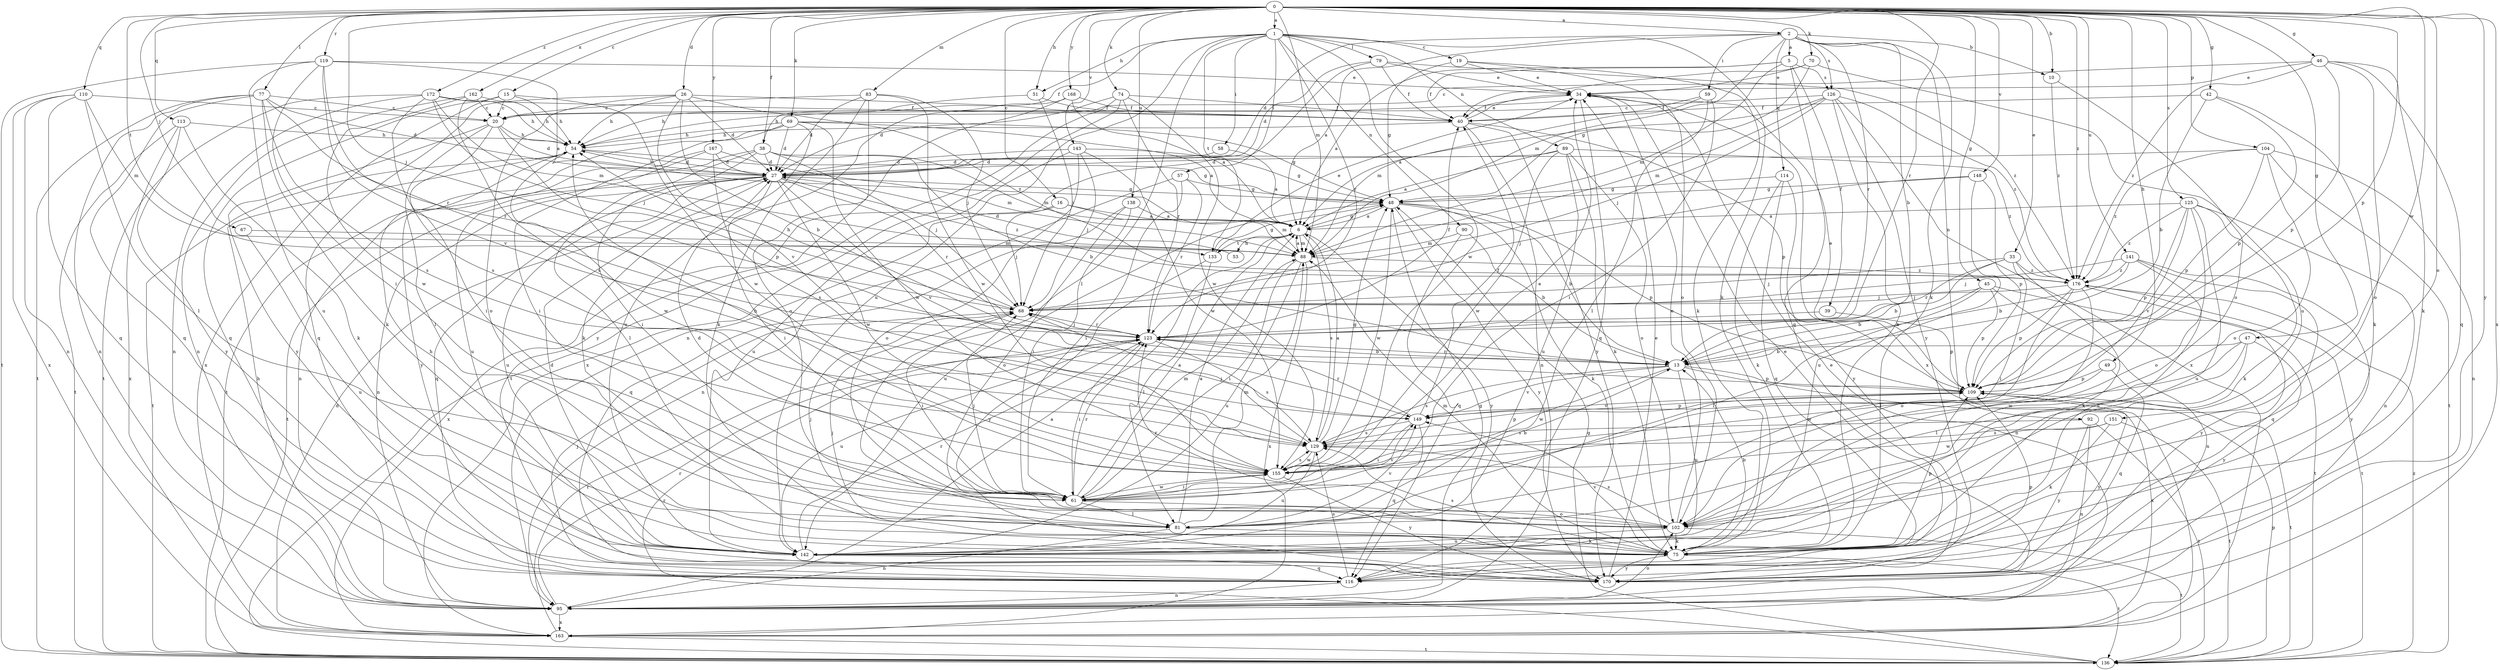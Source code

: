 strict digraph  {
0;
1;
2;
5;
6;
10;
13;
15;
16;
19;
20;
26;
27;
33;
34;
38;
39;
40;
42;
45;
46;
47;
48;
49;
51;
53;
54;
57;
58;
59;
61;
67;
68;
69;
70;
74;
75;
77;
79;
81;
83;
88;
89;
90;
92;
95;
102;
104;
109;
110;
113;
114;
116;
119;
123;
125;
126;
129;
133;
136;
138;
141;
142;
143;
148;
149;
151;
155;
162;
163;
167;
168;
170;
172;
176;
0 -> 1  [label=a];
0 -> 2  [label=a];
0 -> 10  [label=b];
0 -> 15  [label=c];
0 -> 16  [label=c];
0 -> 26  [label=d];
0 -> 33  [label=e];
0 -> 38  [label=f];
0 -> 42  [label=g];
0 -> 45  [label=g];
0 -> 46  [label=g];
0 -> 47  [label=g];
0 -> 49  [label=h];
0 -> 51  [label=h];
0 -> 67  [label=j];
0 -> 68  [label=j];
0 -> 69  [label=k];
0 -> 70  [label=k];
0 -> 74  [label=k];
0 -> 77  [label=l];
0 -> 83  [label=m];
0 -> 88  [label=m];
0 -> 102  [label=o];
0 -> 104  [label=p];
0 -> 109  [label=p];
0 -> 110  [label=q];
0 -> 113  [label=q];
0 -> 119  [label=r];
0 -> 123  [label=r];
0 -> 125  [label=s];
0 -> 133  [label=t];
0 -> 138  [label=u];
0 -> 141  [label=u];
0 -> 143  [label=v];
0 -> 148  [label=v];
0 -> 151  [label=w];
0 -> 162  [label=x];
0 -> 163  [label=x];
0 -> 167  [label=y];
0 -> 168  [label=y];
0 -> 170  [label=y];
0 -> 172  [label=z];
0 -> 176  [label=z];
1 -> 19  [label=c];
1 -> 38  [label=f];
1 -> 51  [label=h];
1 -> 57  [label=i];
1 -> 58  [label=i];
1 -> 75  [label=k];
1 -> 79  [label=l];
1 -> 81  [label=l];
1 -> 89  [label=n];
1 -> 90  [label=n];
1 -> 123  [label=r];
1 -> 133  [label=t];
1 -> 142  [label=u];
1 -> 155  [label=w];
2 -> 5  [label=a];
2 -> 6  [label=a];
2 -> 10  [label=b];
2 -> 13  [label=b];
2 -> 27  [label=d];
2 -> 59  [label=i];
2 -> 75  [label=k];
2 -> 88  [label=m];
2 -> 92  [label=n];
2 -> 114  [label=q];
2 -> 123  [label=r];
2 -> 126  [label=s];
5 -> 6  [label=a];
5 -> 39  [label=f];
5 -> 40  [label=f];
5 -> 88  [label=m];
5 -> 116  [label=q];
5 -> 126  [label=s];
6 -> 48  [label=g];
6 -> 53  [label=h];
6 -> 88  [label=m];
6 -> 129  [label=s];
6 -> 133  [label=t];
6 -> 170  [label=y];
10 -> 102  [label=o];
10 -> 176  [label=z];
13 -> 109  [label=p];
13 -> 123  [label=r];
13 -> 129  [label=s];
13 -> 142  [label=u];
13 -> 149  [label=v];
13 -> 155  [label=w];
13 -> 163  [label=x];
15 -> 20  [label=c];
15 -> 54  [label=h];
15 -> 116  [label=q];
15 -> 155  [label=w];
15 -> 163  [label=x];
16 -> 6  [label=a];
16 -> 68  [label=j];
16 -> 88  [label=m];
16 -> 163  [label=x];
19 -> 34  [label=e];
19 -> 48  [label=g];
19 -> 75  [label=k];
19 -> 102  [label=o];
20 -> 27  [label=d];
20 -> 54  [label=h];
20 -> 61  [label=i];
20 -> 81  [label=l];
20 -> 109  [label=p];
20 -> 170  [label=y];
26 -> 13  [label=b];
26 -> 27  [label=d];
26 -> 40  [label=f];
26 -> 54  [label=h];
26 -> 102  [label=o];
26 -> 116  [label=q];
26 -> 149  [label=v];
26 -> 176  [label=z];
27 -> 48  [label=g];
27 -> 54  [label=h];
27 -> 61  [label=i];
27 -> 95  [label=n];
27 -> 116  [label=q];
27 -> 123  [label=r];
27 -> 136  [label=t];
27 -> 142  [label=u];
27 -> 149  [label=v];
27 -> 155  [label=w];
27 -> 176  [label=z];
33 -> 13  [label=b];
33 -> 61  [label=i];
33 -> 68  [label=j];
33 -> 75  [label=k];
33 -> 123  [label=r];
33 -> 176  [label=z];
34 -> 40  [label=f];
34 -> 54  [label=h];
34 -> 116  [label=q];
34 -> 163  [label=x];
38 -> 13  [label=b];
38 -> 27  [label=d];
38 -> 61  [label=i];
38 -> 68  [label=j];
38 -> 81  [label=l];
38 -> 88  [label=m];
38 -> 95  [label=n];
39 -> 109  [label=p];
39 -> 123  [label=r];
40 -> 34  [label=e];
40 -> 54  [label=h];
40 -> 95  [label=n];
40 -> 109  [label=p];
40 -> 170  [label=y];
42 -> 13  [label=b];
42 -> 40  [label=f];
42 -> 75  [label=k];
42 -> 109  [label=p];
45 -> 13  [label=b];
45 -> 68  [label=j];
45 -> 81  [label=l];
45 -> 95  [label=n];
45 -> 109  [label=p];
45 -> 136  [label=t];
46 -> 20  [label=c];
46 -> 34  [label=e];
46 -> 75  [label=k];
46 -> 102  [label=o];
46 -> 109  [label=p];
46 -> 116  [label=q];
46 -> 176  [label=z];
47 -> 13  [label=b];
47 -> 81  [label=l];
47 -> 102  [label=o];
47 -> 155  [label=w];
47 -> 170  [label=y];
48 -> 6  [label=a];
48 -> 13  [label=b];
48 -> 75  [label=k];
48 -> 109  [label=p];
48 -> 142  [label=u];
48 -> 155  [label=w];
48 -> 170  [label=y];
49 -> 109  [label=p];
49 -> 116  [label=q];
49 -> 155  [label=w];
51 -> 40  [label=f];
51 -> 54  [label=h];
51 -> 68  [label=j];
53 -> 27  [label=d];
54 -> 27  [label=d];
54 -> 48  [label=g];
54 -> 136  [label=t];
54 -> 155  [label=w];
57 -> 48  [label=g];
57 -> 61  [label=i];
57 -> 95  [label=n];
57 -> 123  [label=r];
58 -> 6  [label=a];
58 -> 27  [label=d];
59 -> 40  [label=f];
59 -> 61  [label=i];
59 -> 81  [label=l];
59 -> 88  [label=m];
61 -> 6  [label=a];
61 -> 13  [label=b];
61 -> 27  [label=d];
61 -> 68  [label=j];
61 -> 81  [label=l];
61 -> 88  [label=m];
61 -> 102  [label=o];
61 -> 123  [label=r];
61 -> 149  [label=v];
61 -> 155  [label=w];
67 -> 88  [label=m];
67 -> 142  [label=u];
68 -> 54  [label=h];
68 -> 61  [label=i];
68 -> 123  [label=r];
69 -> 6  [label=a];
69 -> 27  [label=d];
69 -> 48  [label=g];
69 -> 54  [label=h];
69 -> 61  [label=i];
69 -> 75  [label=k];
69 -> 136  [label=t];
69 -> 155  [label=w];
70 -> 34  [label=e];
70 -> 40  [label=f];
70 -> 48  [label=g];
70 -> 142  [label=u];
74 -> 27  [label=d];
74 -> 40  [label=f];
74 -> 123  [label=r];
74 -> 136  [label=t];
74 -> 155  [label=w];
74 -> 163  [label=x];
75 -> 13  [label=b];
75 -> 54  [label=h];
75 -> 68  [label=j];
75 -> 88  [label=m];
75 -> 109  [label=p];
75 -> 129  [label=s];
75 -> 136  [label=t];
75 -> 149  [label=v];
75 -> 170  [label=y];
77 -> 20  [label=c];
77 -> 27  [label=d];
77 -> 75  [label=k];
77 -> 95  [label=n];
77 -> 116  [label=q];
77 -> 123  [label=r];
77 -> 129  [label=s];
77 -> 136  [label=t];
79 -> 27  [label=d];
79 -> 34  [label=e];
79 -> 40  [label=f];
79 -> 95  [label=n];
79 -> 176  [label=z];
81 -> 6  [label=a];
81 -> 68  [label=j];
81 -> 75  [label=k];
81 -> 88  [label=m];
81 -> 95  [label=n];
81 -> 149  [label=v];
83 -> 20  [label=c];
83 -> 27  [label=d];
83 -> 68  [label=j];
83 -> 75  [label=k];
83 -> 102  [label=o];
83 -> 155  [label=w];
88 -> 6  [label=a];
88 -> 61  [label=i];
88 -> 142  [label=u];
88 -> 163  [label=x];
88 -> 176  [label=z];
89 -> 6  [label=a];
89 -> 27  [label=d];
89 -> 75  [label=k];
89 -> 102  [label=o];
89 -> 142  [label=u];
89 -> 155  [label=w];
89 -> 176  [label=z];
90 -> 13  [label=b];
90 -> 88  [label=m];
90 -> 116  [label=q];
92 -> 95  [label=n];
92 -> 129  [label=s];
92 -> 136  [label=t];
92 -> 170  [label=y];
95 -> 6  [label=a];
95 -> 34  [label=e];
95 -> 48  [label=g];
95 -> 54  [label=h];
95 -> 102  [label=o];
95 -> 123  [label=r];
95 -> 163  [label=x];
102 -> 34  [label=e];
102 -> 75  [label=k];
102 -> 123  [label=r];
102 -> 129  [label=s];
102 -> 136  [label=t];
102 -> 142  [label=u];
104 -> 27  [label=d];
104 -> 95  [label=n];
104 -> 102  [label=o];
104 -> 109  [label=p];
104 -> 136  [label=t];
104 -> 176  [label=z];
109 -> 34  [label=e];
109 -> 136  [label=t];
109 -> 149  [label=v];
109 -> 170  [label=y];
110 -> 20  [label=c];
110 -> 81  [label=l];
110 -> 88  [label=m];
110 -> 95  [label=n];
110 -> 116  [label=q];
110 -> 163  [label=x];
113 -> 54  [label=h];
113 -> 75  [label=k];
113 -> 136  [label=t];
113 -> 163  [label=x];
113 -> 170  [label=y];
114 -> 48  [label=g];
114 -> 75  [label=k];
114 -> 116  [label=q];
114 -> 170  [label=y];
116 -> 68  [label=j];
116 -> 95  [label=n];
116 -> 109  [label=p];
116 -> 129  [label=s];
119 -> 6  [label=a];
119 -> 34  [label=e];
119 -> 61  [label=i];
119 -> 123  [label=r];
119 -> 136  [label=t];
119 -> 142  [label=u];
119 -> 149  [label=v];
123 -> 13  [label=b];
123 -> 40  [label=f];
123 -> 61  [label=i];
123 -> 68  [label=j];
123 -> 129  [label=s];
123 -> 142  [label=u];
125 -> 6  [label=a];
125 -> 75  [label=k];
125 -> 95  [label=n];
125 -> 102  [label=o];
125 -> 109  [label=p];
125 -> 142  [label=u];
125 -> 149  [label=v];
125 -> 176  [label=z];
126 -> 6  [label=a];
126 -> 20  [label=c];
126 -> 68  [label=j];
126 -> 75  [label=k];
126 -> 88  [label=m];
126 -> 163  [label=x];
126 -> 170  [label=y];
126 -> 176  [label=z];
129 -> 6  [label=a];
129 -> 48  [label=g];
129 -> 68  [label=j];
129 -> 109  [label=p];
129 -> 142  [label=u];
129 -> 155  [label=w];
133 -> 34  [label=e];
133 -> 48  [label=g];
133 -> 81  [label=l];
133 -> 170  [label=y];
136 -> 48  [label=g];
136 -> 109  [label=p];
136 -> 123  [label=r];
136 -> 176  [label=z];
138 -> 6  [label=a];
138 -> 61  [label=i];
138 -> 102  [label=o];
138 -> 116  [label=q];
141 -> 13  [label=b];
141 -> 68  [label=j];
141 -> 116  [label=q];
141 -> 142  [label=u];
141 -> 170  [label=y];
141 -> 176  [label=z];
142 -> 27  [label=d];
142 -> 116  [label=q];
142 -> 123  [label=r];
143 -> 27  [label=d];
143 -> 48  [label=g];
143 -> 68  [label=j];
143 -> 102  [label=o];
143 -> 142  [label=u];
143 -> 155  [label=w];
148 -> 48  [label=g];
148 -> 68  [label=j];
148 -> 109  [label=p];
148 -> 142  [label=u];
149 -> 40  [label=f];
149 -> 61  [label=i];
149 -> 109  [label=p];
149 -> 116  [label=q];
149 -> 123  [label=r];
149 -> 129  [label=s];
151 -> 75  [label=k];
151 -> 129  [label=s];
151 -> 136  [label=t];
151 -> 155  [label=w];
155 -> 34  [label=e];
155 -> 54  [label=h];
155 -> 61  [label=i];
155 -> 129  [label=s];
155 -> 170  [label=y];
162 -> 20  [label=c];
162 -> 54  [label=h];
162 -> 95  [label=n];
162 -> 129  [label=s];
162 -> 155  [label=w];
163 -> 27  [label=d];
163 -> 34  [label=e];
163 -> 123  [label=r];
163 -> 136  [label=t];
167 -> 27  [label=d];
167 -> 88  [label=m];
167 -> 129  [label=s];
167 -> 142  [label=u];
167 -> 170  [label=y];
168 -> 6  [label=a];
168 -> 40  [label=f];
168 -> 142  [label=u];
168 -> 170  [label=y];
170 -> 34  [label=e];
172 -> 40  [label=f];
172 -> 54  [label=h];
172 -> 68  [label=j];
172 -> 88  [label=m];
172 -> 95  [label=n];
172 -> 129  [label=s];
172 -> 136  [label=t];
176 -> 68  [label=j];
176 -> 81  [label=l];
176 -> 102  [label=o];
176 -> 109  [label=p];
176 -> 136  [label=t];
176 -> 170  [label=y];
}
